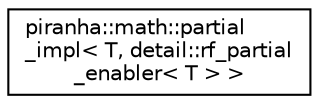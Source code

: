 digraph "Graphical Class Hierarchy"
{
  edge [fontname="Helvetica",fontsize="10",labelfontname="Helvetica",labelfontsize="10"];
  node [fontname="Helvetica",fontsize="10",shape=record];
  rankdir="LR";
  Node0 [label="piranha::math::partial\l_impl\< T, detail::rf_partial\l_enabler\< T \> \>",height=0.2,width=0.4,color="black", fillcolor="white", style="filled",URL="$structpiranha_1_1math_1_1partial__impl_3_01_t_00_01detail_1_1rf__partial__enabler_3_01_t_01_4_01_4.html",tooltip="Specialisation of the piranha::math::partial() functor for piranha::rational_function. "];
}
